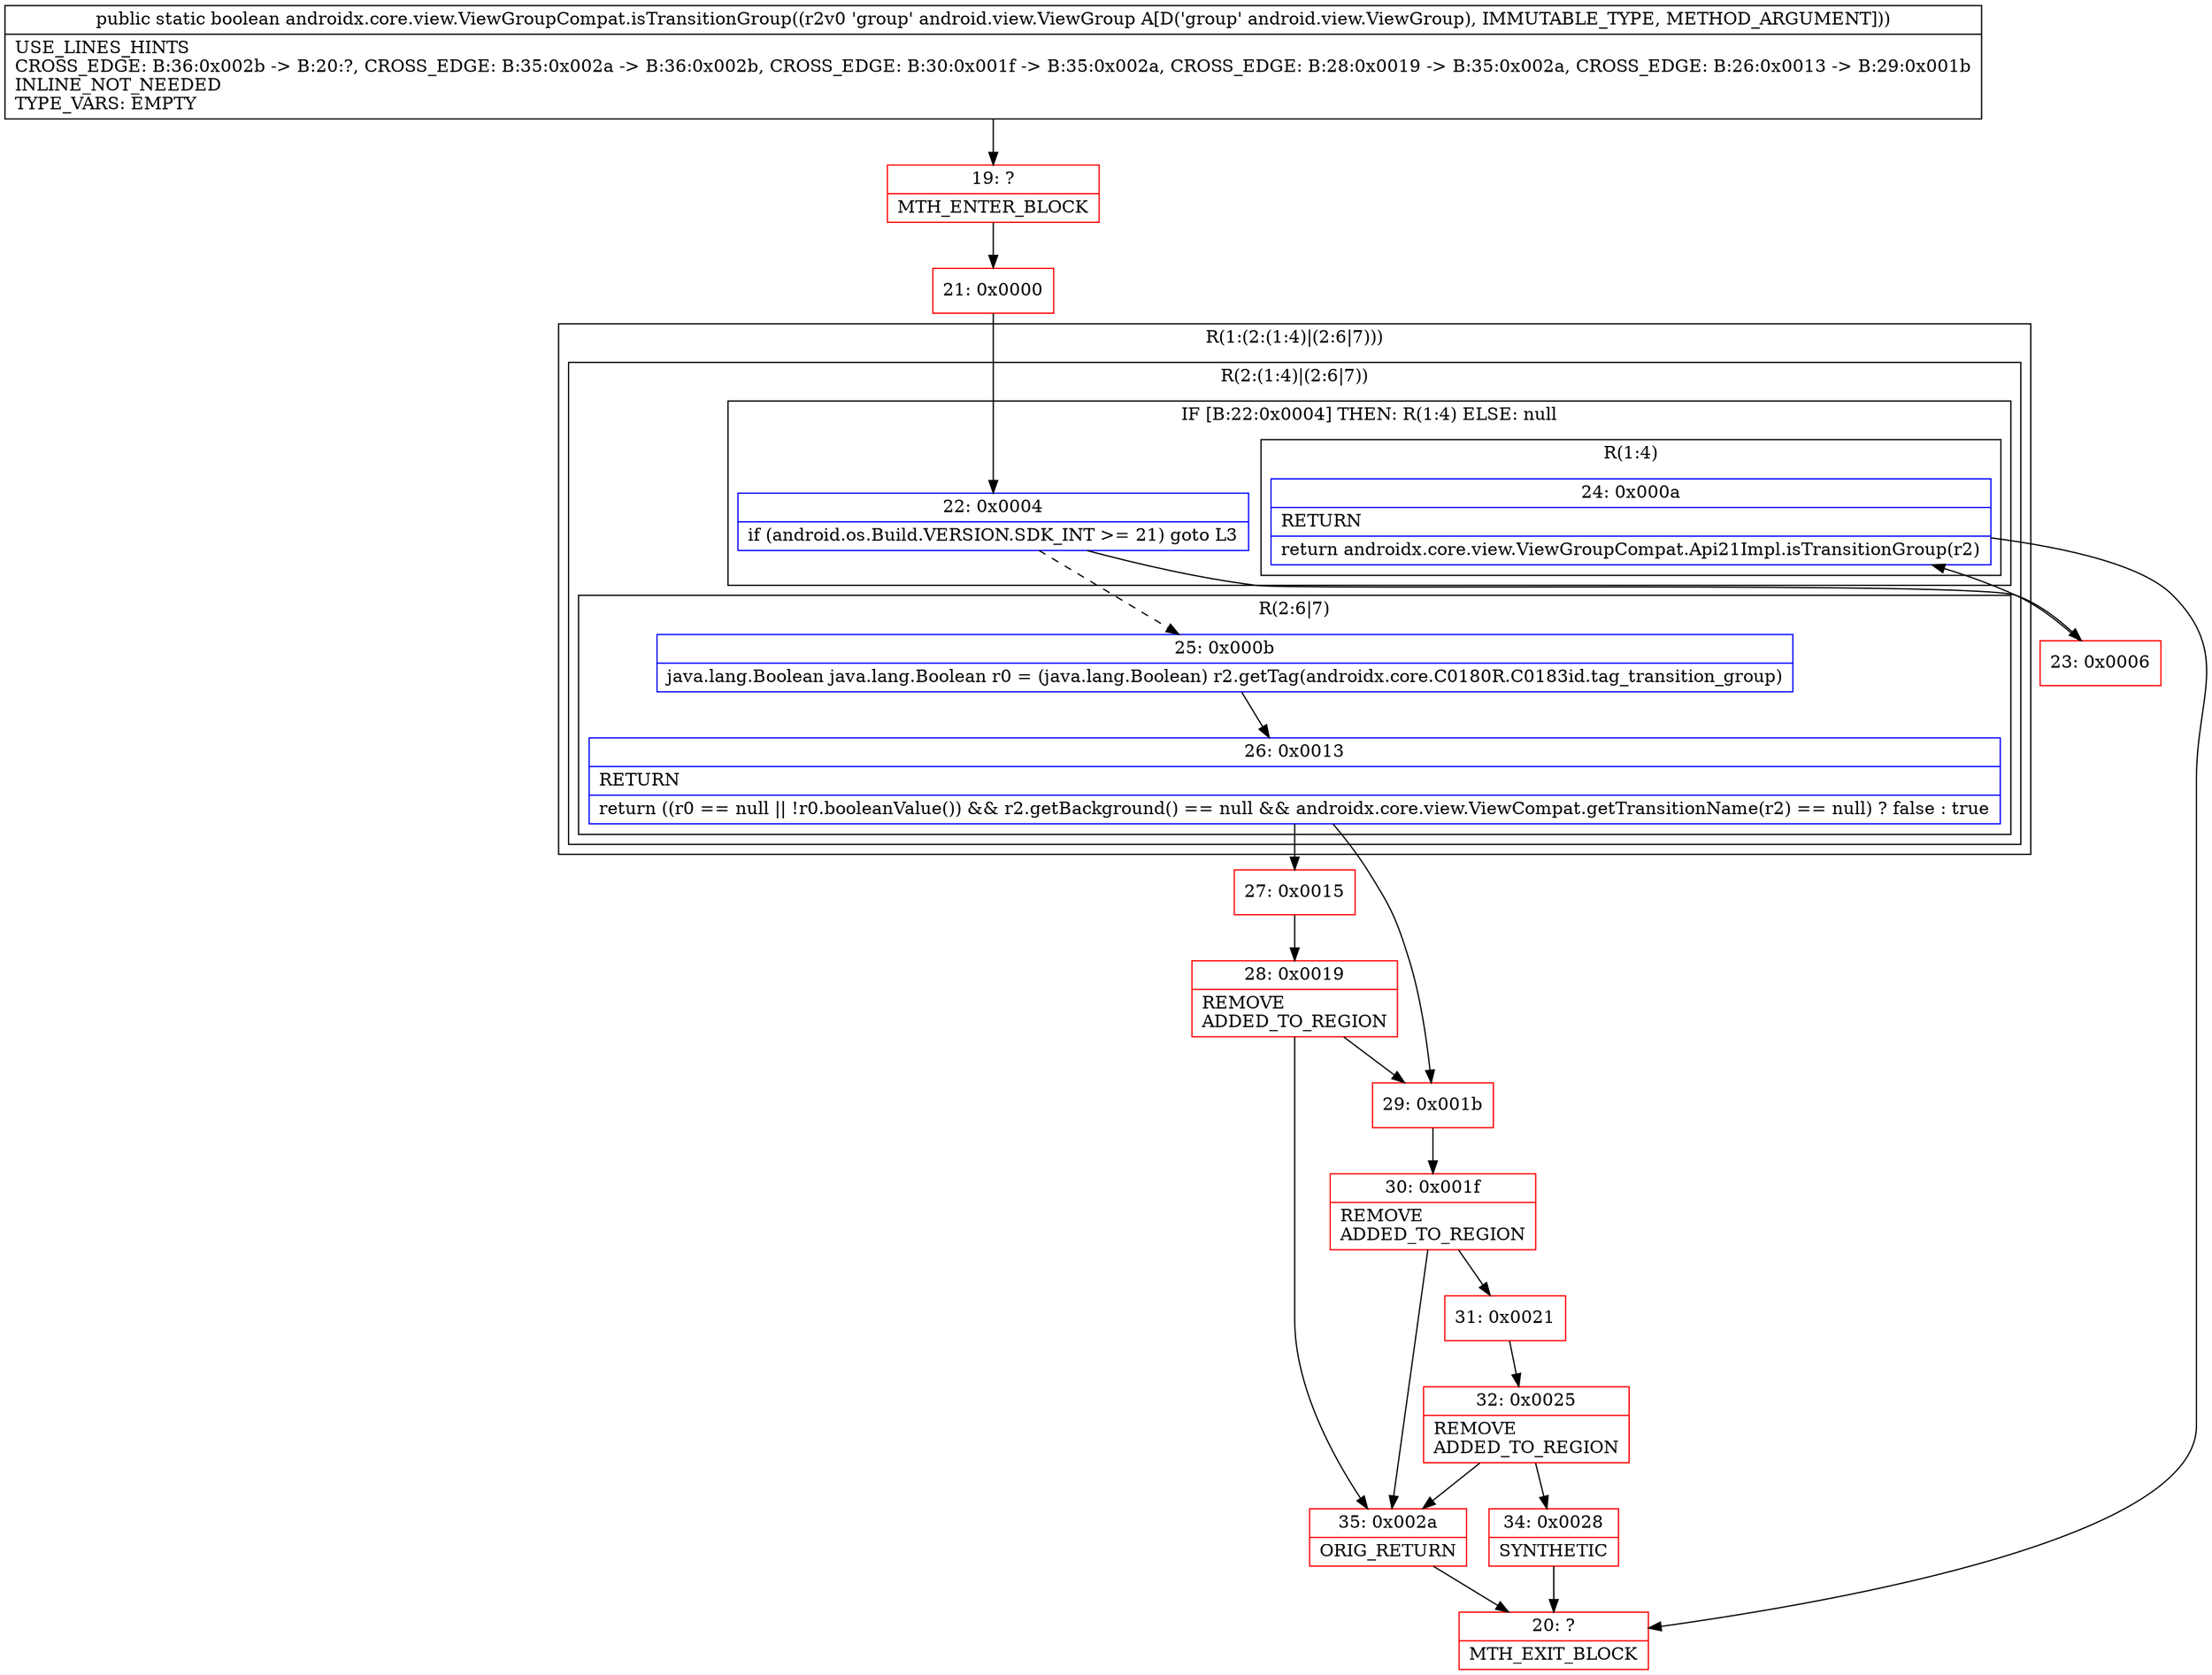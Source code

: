 digraph "CFG forandroidx.core.view.ViewGroupCompat.isTransitionGroup(Landroid\/view\/ViewGroup;)Z" {
subgraph cluster_Region_436940916 {
label = "R(1:(2:(1:4)|(2:6|7)))";
node [shape=record,color=blue];
subgraph cluster_Region_631428600 {
label = "R(2:(1:4)|(2:6|7))";
node [shape=record,color=blue];
subgraph cluster_IfRegion_1560630274 {
label = "IF [B:22:0x0004] THEN: R(1:4) ELSE: null";
node [shape=record,color=blue];
Node_22 [shape=record,label="{22\:\ 0x0004|if (android.os.Build.VERSION.SDK_INT \>= 21) goto L3\l}"];
subgraph cluster_Region_812914922 {
label = "R(1:4)";
node [shape=record,color=blue];
Node_24 [shape=record,label="{24\:\ 0x000a|RETURN\l|return androidx.core.view.ViewGroupCompat.Api21Impl.isTransitionGroup(r2)\l}"];
}
}
subgraph cluster_Region_1970293940 {
label = "R(2:6|7)";
node [shape=record,color=blue];
Node_25 [shape=record,label="{25\:\ 0x000b|java.lang.Boolean java.lang.Boolean r0 = (java.lang.Boolean) r2.getTag(androidx.core.C0180R.C0183id.tag_transition_group)\l}"];
Node_26 [shape=record,label="{26\:\ 0x0013|RETURN\l|return ((r0 == null \|\| !r0.booleanValue()) && r2.getBackground() == null && androidx.core.view.ViewCompat.getTransitionName(r2) == null) ? false : true\l}"];
}
}
}
Node_19 [shape=record,color=red,label="{19\:\ ?|MTH_ENTER_BLOCK\l}"];
Node_21 [shape=record,color=red,label="{21\:\ 0x0000}"];
Node_23 [shape=record,color=red,label="{23\:\ 0x0006}"];
Node_20 [shape=record,color=red,label="{20\:\ ?|MTH_EXIT_BLOCK\l}"];
Node_27 [shape=record,color=red,label="{27\:\ 0x0015}"];
Node_28 [shape=record,color=red,label="{28\:\ 0x0019|REMOVE\lADDED_TO_REGION\l}"];
Node_35 [shape=record,color=red,label="{35\:\ 0x002a|ORIG_RETURN\l}"];
Node_29 [shape=record,color=red,label="{29\:\ 0x001b}"];
Node_30 [shape=record,color=red,label="{30\:\ 0x001f|REMOVE\lADDED_TO_REGION\l}"];
Node_31 [shape=record,color=red,label="{31\:\ 0x0021}"];
Node_32 [shape=record,color=red,label="{32\:\ 0x0025|REMOVE\lADDED_TO_REGION\l}"];
Node_34 [shape=record,color=red,label="{34\:\ 0x0028|SYNTHETIC\l}"];
MethodNode[shape=record,label="{public static boolean androidx.core.view.ViewGroupCompat.isTransitionGroup((r2v0 'group' android.view.ViewGroup A[D('group' android.view.ViewGroup), IMMUTABLE_TYPE, METHOD_ARGUMENT]))  | USE_LINES_HINTS\lCROSS_EDGE: B:36:0x002b \-\> B:20:?, CROSS_EDGE: B:35:0x002a \-\> B:36:0x002b, CROSS_EDGE: B:30:0x001f \-\> B:35:0x002a, CROSS_EDGE: B:28:0x0019 \-\> B:35:0x002a, CROSS_EDGE: B:26:0x0013 \-\> B:29:0x001b\lINLINE_NOT_NEEDED\lTYPE_VARS: EMPTY\l}"];
MethodNode -> Node_19;Node_22 -> Node_23;
Node_22 -> Node_25[style=dashed];
Node_24 -> Node_20;
Node_25 -> Node_26;
Node_26 -> Node_27;
Node_26 -> Node_29;
Node_19 -> Node_21;
Node_21 -> Node_22;
Node_23 -> Node_24;
Node_27 -> Node_28;
Node_28 -> Node_29;
Node_28 -> Node_35;
Node_35 -> Node_20;
Node_29 -> Node_30;
Node_30 -> Node_31;
Node_30 -> Node_35;
Node_31 -> Node_32;
Node_32 -> Node_34;
Node_32 -> Node_35;
Node_34 -> Node_20;
}

